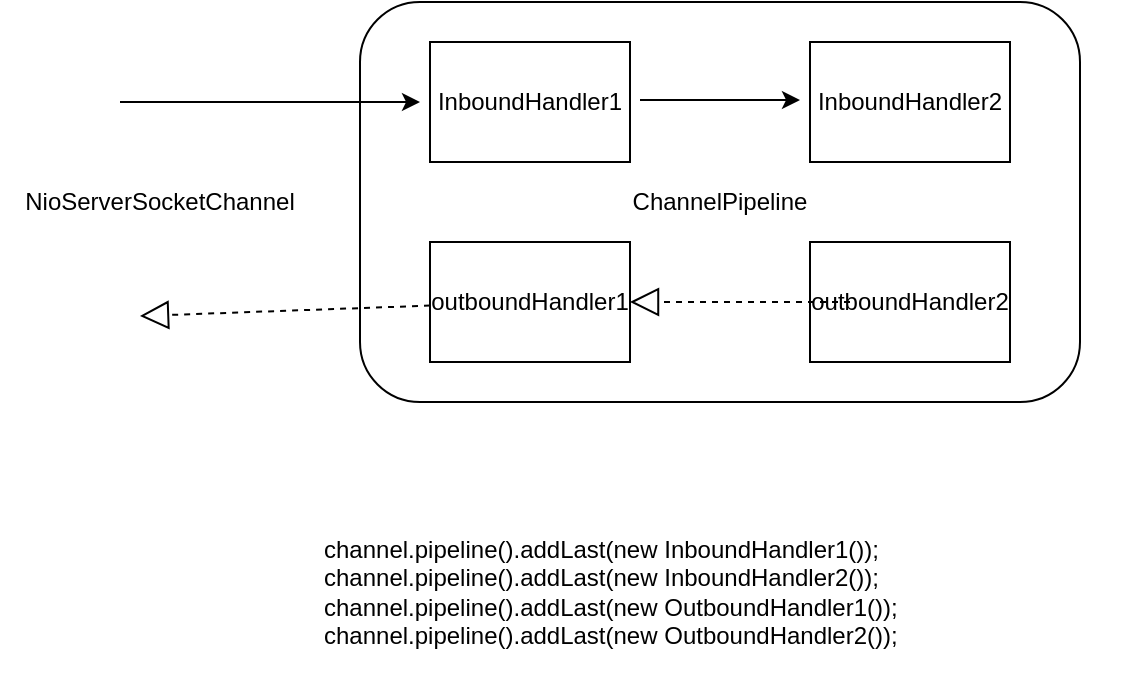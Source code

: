 <mxfile version="10.6.1" type="github"><diagram id="fBD2aqZg8Hcns5TgKAdZ" name="第 1 页"><mxGraphModel dx="840" dy="484" grid="1" gridSize="10" guides="1" tooltips="1" connect="1" arrows="1" fold="1" page="1" pageScale="1" pageWidth="827" pageHeight="1169" math="0" shadow="0"><root><mxCell id="0"/><mxCell id="1" parent="0"/><mxCell id="MoPjPCtbB1hGpL0K7FEd-1" value="ChannelPipeline" style="rounded=1;whiteSpace=wrap;html=1;" vertex="1" parent="1"><mxGeometry x="270" y="120" width="360" height="200" as="geometry"/></mxCell><mxCell id="MoPjPCtbB1hGpL0K7FEd-2" value="NioServerSocketChannel" style="text;html=1;strokeColor=none;fillColor=none;align=center;verticalAlign=middle;whiteSpace=wrap;rounded=0;" vertex="1" parent="1"><mxGeometry x="90" y="210" width="160" height="20" as="geometry"/></mxCell><mxCell id="MoPjPCtbB1hGpL0K7FEd-3" value="InboundHandler1" style="rounded=0;whiteSpace=wrap;html=1;" vertex="1" parent="1"><mxGeometry x="305" y="140" width="100" height="60" as="geometry"/></mxCell><mxCell id="MoPjPCtbB1hGpL0K7FEd-4" value="InboundHandler2" style="rounded=0;whiteSpace=wrap;html=1;" vertex="1" parent="1"><mxGeometry x="495" y="140" width="100" height="60" as="geometry"/></mxCell><mxCell id="MoPjPCtbB1hGpL0K7FEd-5" value="outboundHandler1" style="rounded=0;whiteSpace=wrap;html=1;" vertex="1" parent="1"><mxGeometry x="305" y="240" width="100" height="60" as="geometry"/></mxCell><mxCell id="MoPjPCtbB1hGpL0K7FEd-6" value="outboundHandler2" style="rounded=0;whiteSpace=wrap;html=1;" vertex="1" parent="1"><mxGeometry x="495" y="240" width="100" height="60" as="geometry"/></mxCell><mxCell id="MoPjPCtbB1hGpL0K7FEd-7" value="" style="endArrow=classic;html=1;" edge="1" parent="1"><mxGeometry width="50" height="50" relative="1" as="geometry"><mxPoint x="150" y="170" as="sourcePoint"/><mxPoint x="300" y="170" as="targetPoint"/></mxGeometry></mxCell><mxCell id="MoPjPCtbB1hGpL0K7FEd-8" value="" style="endArrow=classic;html=1;" edge="1" parent="1"><mxGeometry width="50" height="50" relative="1" as="geometry"><mxPoint x="410" y="169" as="sourcePoint"/><mxPoint x="490" y="169" as="targetPoint"/></mxGeometry></mxCell><mxCell id="MoPjPCtbB1hGpL0K7FEd-9" value="" style="endArrow=block;dashed=1;endFill=0;endSize=12;html=1;" edge="1" parent="1" source="MoPjPCtbB1hGpL0K7FEd-5"><mxGeometry width="160" relative="1" as="geometry"><mxPoint x="90" y="340" as="sourcePoint"/><mxPoint x="160" y="277" as="targetPoint"/></mxGeometry></mxCell><mxCell id="MoPjPCtbB1hGpL0K7FEd-10" value="" style="endArrow=block;dashed=1;endFill=0;endSize=12;html=1;exitX=0;exitY=0.785;exitDx=0;exitDy=0;exitPerimeter=0;" edge="1" parent="1"><mxGeometry width="160" relative="1" as="geometry"><mxPoint x="515" y="270" as="sourcePoint"/><mxPoint x="405" y="270" as="targetPoint"/></mxGeometry></mxCell><mxCell id="MoPjPCtbB1hGpL0K7FEd-14" value="&lt;div&gt;channel.pipeline().addLast(new InboundHandler1());&lt;/div&gt;&lt;div&gt;channel.pipeline().addLast(new InboundHandler2());&lt;/div&gt;&lt;div&gt;channel.pipeline().addLast(new OutboundHandler1());&lt;/div&gt;&lt;div&gt;channel.pipeline().addLast(new OutboundHandler2());&lt;/div&gt;" style="text;html=1;strokeColor=none;fillColor=none;align=left;verticalAlign=middle;whiteSpace=wrap;rounded=0;" vertex="1" parent="1"><mxGeometry x="250" y="370" width="400" height="90" as="geometry"/></mxCell></root></mxGraphModel></diagram></mxfile>